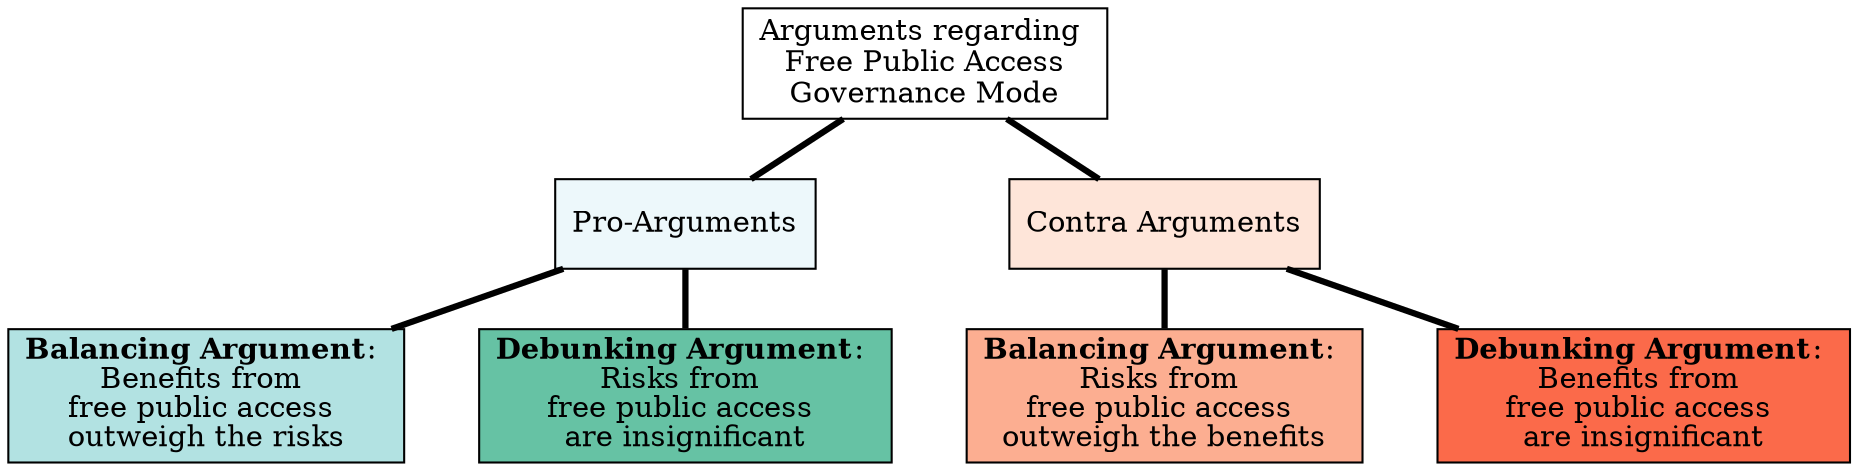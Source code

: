digraph "Argument Structure GM-1: Free Public Access" {
 graph [newrank = true,
		nodesep = 0.5,
		ranksep = 0.4,
		overlap = true,
		splines = false,]
 node [fixedsize = false,
		fontsize = 14,
		height = 1,
		shape = box,
		style = "filled,setlinewidth(1)",
		width = 1,
		color=black]
 edge [arrowhead = none,
		arrowsize = 1,
		labelfontname = "Ubuntu",
		weight = 10,
		style = "filled,setlinewidth(3)",
		color=black]

 Label_1 [
  label="Arguments regarding \n Free Public Access \nGovernance Mode",
  URL="https://jenkaubuntu.github.io/twon-website-mockup.github.io/argument-rekos/arg-rekos.html",
  fillcolor="white",
  width=1
  height=.6]
  
 pro_1 [
    href="https://jenkaubuntu.github.io/twon-website-mockup.github.io/argument-rekos/arg-rekos.html#pro-arguments-free-public-access",
    fillcolor="#edf8fb",
    fixedsize=false,
    label="Pro-Arguments"
    height=0.6,
    row=func,
    width=1]
 pro_ba_1_claim [
    fillcolor="#b2e2e2",
    fixedsize=false,
    label=<<b>Balancing Argument</b>: <br/>Benefits from <br/>free public access <br/>outweigh the risks>,
    URL="https://jenkaubuntu.github.io/twon-website-mockup.github.io/argument-rekos/arg-rekos.html#balancing-pro-argumentation-gm-1",
    fontcolor=black,
    height=0.6,
    row=func,
    width=1]

 pro_trump_1_claim [
    URL="https://jenkaubuntu.github.io/twon-website-mockup.github.io/argument-rekos/arg-rekos.html#debunking-pro-argumentation-gm-1",
    fillcolor="#66c2a4",
    fixedsize=false,
    label=<<b>Debunking Argument</b>: <br/>Risks from <br/>free public access <br/>are insignificant>
    fontcolor=black,
    height=0.6,
    row=func,
    width=1]

 
 contra_arg_1 [
    URL="https://jenkaubuntu.github.io/twon-website-mockup.github.io/argument-rekos/arg-rekos.html#contra-arguments-free-public-access",
    fillcolor="#fee5d9",
    fixedsize=false,
    label="Contra Arguments"
    height=0.6,
    row=func,
    width=1]
 contra_ba_1_claim [
    URL="https://jenkaubuntu.github.io/twon-website-mockup.github.io/argument-rekos/arg-rekos.html#balancing-prima-facie-reasons-against-gm-1",
    fillcolor="#fcae91",
    fixedsize=false,
    label=<<b>Balancing Argument</b>: <br/>Risks from <br/>free public access <br/>outweigh the benefits>
    fontcolor=black,
    height=0.6,
    row=func,
    width=1]
 contra_trump_1_claim [
    fillcolor="#fb6a4a",
    fixedsize=false,
    label=<<b>Debunking Argument</b>: <br/>Benefits from <br/>free public access <br/>are insignificant>,
    URL="https://jenkaubuntu.github.io/twon-website-mockup.github.io/argument-rekos/arg-rekos.html#debunking-benefits-from-gm-1-argumentation",
    fontcolor=black,
    height=0.6,
    row=func,
    width=1]

  
 Label_1 -> pro_1
 Label_1 -> contra_arg_1
 
 pro_1 -> pro_ba_1_claim
 // pro_ba_1_claim -> pro_ba_arg_reko_1
 // pro_ba_arg_reko_1 -> pro_ba_arg_map_1
 pro_1 -> pro_trump_1_claim
 // pro_trump_1_claim -> pro_trump_arg_reko_1
 // pro_trump_arg_reko_1 -> pro_trump_arg_map_1
 
 contra_arg_1 -> contra_ba_1_claim
 // contra_ba_1_claim -> contra_ba_arg_reko_1
 // contra_ba_arg_reko_1 -> contra_ba_arg_map_1
 contra_arg_1 -> contra_trump_1_claim
 // contra_trump_1_claim -> contra_trump_arg_reko_1
 //contra_trump_arg_reko_1 -> contra_trump_arg_map_1
}